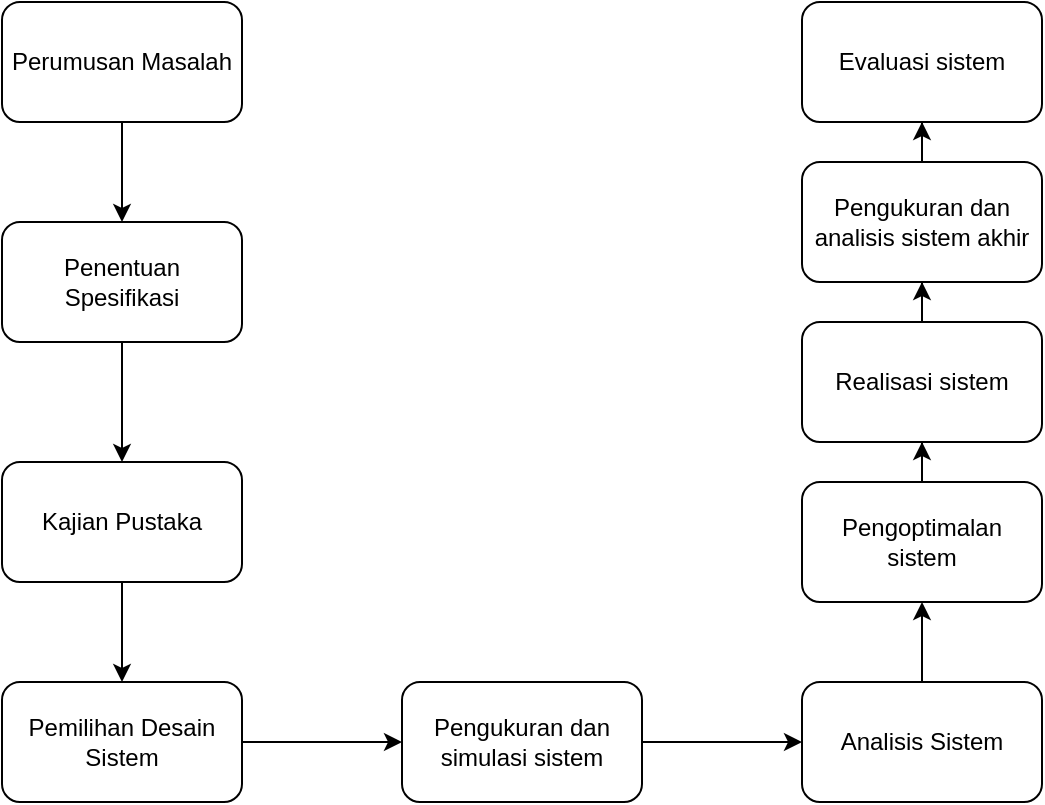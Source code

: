 <mxfile version="14.7.10" type="github">
  <diagram id="dsxD46XBbDtSKpclLewU" name="Page-1">
    <mxGraphModel dx="945" dy="439" grid="1" gridSize="10" guides="1" tooltips="1" connect="1" arrows="1" fold="1" page="1" pageScale="1" pageWidth="827" pageHeight="1169" math="0" shadow="0">
      <root>
        <mxCell id="0" />
        <mxCell id="1" parent="0" />
        <mxCell id="-mX8dRwaxjFIqxhfCs7Z-3" value="" style="edgeStyle=orthogonalEdgeStyle;rounded=0;orthogonalLoop=1;jettySize=auto;html=1;" edge="1" parent="1" source="-mX8dRwaxjFIqxhfCs7Z-1" target="-mX8dRwaxjFIqxhfCs7Z-2">
          <mxGeometry relative="1" as="geometry" />
        </mxCell>
        <mxCell id="-mX8dRwaxjFIqxhfCs7Z-1" value="Perumusan Masalah" style="rounded=1;whiteSpace=wrap;html=1;" vertex="1" parent="1">
          <mxGeometry x="110" y="20" width="120" height="60" as="geometry" />
        </mxCell>
        <mxCell id="-mX8dRwaxjFIqxhfCs7Z-5" value="" style="edgeStyle=orthogonalEdgeStyle;rounded=0;orthogonalLoop=1;jettySize=auto;html=1;" edge="1" parent="1" source="-mX8dRwaxjFIqxhfCs7Z-2" target="-mX8dRwaxjFIqxhfCs7Z-4">
          <mxGeometry relative="1" as="geometry" />
        </mxCell>
        <mxCell id="-mX8dRwaxjFIqxhfCs7Z-2" value="Penentuan Spesifikasi" style="whiteSpace=wrap;html=1;rounded=1;" vertex="1" parent="1">
          <mxGeometry x="110" y="130" width="120" height="60" as="geometry" />
        </mxCell>
        <mxCell id="-mX8dRwaxjFIqxhfCs7Z-7" value="" style="edgeStyle=orthogonalEdgeStyle;rounded=0;orthogonalLoop=1;jettySize=auto;html=1;" edge="1" parent="1" source="-mX8dRwaxjFIqxhfCs7Z-4" target="-mX8dRwaxjFIqxhfCs7Z-6">
          <mxGeometry relative="1" as="geometry" />
        </mxCell>
        <mxCell id="-mX8dRwaxjFIqxhfCs7Z-4" value="Kajian Pustaka" style="whiteSpace=wrap;html=1;rounded=1;" vertex="1" parent="1">
          <mxGeometry x="110" y="250" width="120" height="60" as="geometry" />
        </mxCell>
        <mxCell id="-mX8dRwaxjFIqxhfCs7Z-9" value="" style="edgeStyle=orthogonalEdgeStyle;rounded=0;orthogonalLoop=1;jettySize=auto;html=1;" edge="1" parent="1" source="-mX8dRwaxjFIqxhfCs7Z-6" target="-mX8dRwaxjFIqxhfCs7Z-8">
          <mxGeometry relative="1" as="geometry" />
        </mxCell>
        <mxCell id="-mX8dRwaxjFIqxhfCs7Z-6" value="Pemilihan Desain Sistem" style="whiteSpace=wrap;html=1;rounded=1;" vertex="1" parent="1">
          <mxGeometry x="110" y="360" width="120" height="60" as="geometry" />
        </mxCell>
        <mxCell id="-mX8dRwaxjFIqxhfCs7Z-11" value="" style="edgeStyle=orthogonalEdgeStyle;rounded=0;orthogonalLoop=1;jettySize=auto;html=1;" edge="1" parent="1" source="-mX8dRwaxjFIqxhfCs7Z-8" target="-mX8dRwaxjFIqxhfCs7Z-10">
          <mxGeometry relative="1" as="geometry" />
        </mxCell>
        <mxCell id="-mX8dRwaxjFIqxhfCs7Z-8" value="Pengukuran dan simulasi sistem" style="whiteSpace=wrap;html=1;rounded=1;" vertex="1" parent="1">
          <mxGeometry x="310" y="360" width="120" height="60" as="geometry" />
        </mxCell>
        <mxCell id="-mX8dRwaxjFIqxhfCs7Z-13" value="" style="edgeStyle=orthogonalEdgeStyle;rounded=0;orthogonalLoop=1;jettySize=auto;html=1;" edge="1" parent="1" source="-mX8dRwaxjFIqxhfCs7Z-10" target="-mX8dRwaxjFIqxhfCs7Z-12">
          <mxGeometry relative="1" as="geometry" />
        </mxCell>
        <mxCell id="-mX8dRwaxjFIqxhfCs7Z-10" value="Analisis Sistem" style="whiteSpace=wrap;html=1;rounded=1;" vertex="1" parent="1">
          <mxGeometry x="510" y="360" width="120" height="60" as="geometry" />
        </mxCell>
        <mxCell id="-mX8dRwaxjFIqxhfCs7Z-15" value="" style="edgeStyle=orthogonalEdgeStyle;rounded=0;orthogonalLoop=1;jettySize=auto;html=1;" edge="1" parent="1" source="-mX8dRwaxjFIqxhfCs7Z-12" target="-mX8dRwaxjFIqxhfCs7Z-14">
          <mxGeometry relative="1" as="geometry" />
        </mxCell>
        <mxCell id="-mX8dRwaxjFIqxhfCs7Z-12" value="Pengoptimalan sistem" style="whiteSpace=wrap;html=1;rounded=1;" vertex="1" parent="1">
          <mxGeometry x="510" y="260" width="120" height="60" as="geometry" />
        </mxCell>
        <mxCell id="-mX8dRwaxjFIqxhfCs7Z-17" value="" style="edgeStyle=orthogonalEdgeStyle;rounded=0;orthogonalLoop=1;jettySize=auto;html=1;" edge="1" parent="1" source="-mX8dRwaxjFIqxhfCs7Z-14" target="-mX8dRwaxjFIqxhfCs7Z-16">
          <mxGeometry relative="1" as="geometry" />
        </mxCell>
        <mxCell id="-mX8dRwaxjFIqxhfCs7Z-14" value="Realisasi sistem" style="whiteSpace=wrap;html=1;rounded=1;" vertex="1" parent="1">
          <mxGeometry x="510" y="180" width="120" height="60" as="geometry" />
        </mxCell>
        <mxCell id="-mX8dRwaxjFIqxhfCs7Z-19" value="" style="edgeStyle=orthogonalEdgeStyle;rounded=0;orthogonalLoop=1;jettySize=auto;html=1;" edge="1" parent="1" source="-mX8dRwaxjFIqxhfCs7Z-16" target="-mX8dRwaxjFIqxhfCs7Z-18">
          <mxGeometry relative="1" as="geometry" />
        </mxCell>
        <mxCell id="-mX8dRwaxjFIqxhfCs7Z-16" value="Pengukuran dan analisis sistem akhir" style="whiteSpace=wrap;html=1;rounded=1;" vertex="1" parent="1">
          <mxGeometry x="510" y="100" width="120" height="60" as="geometry" />
        </mxCell>
        <mxCell id="-mX8dRwaxjFIqxhfCs7Z-18" value="Evaluasi sistem" style="whiteSpace=wrap;html=1;rounded=1;" vertex="1" parent="1">
          <mxGeometry x="510" y="20" width="120" height="60" as="geometry" />
        </mxCell>
      </root>
    </mxGraphModel>
  </diagram>
</mxfile>
